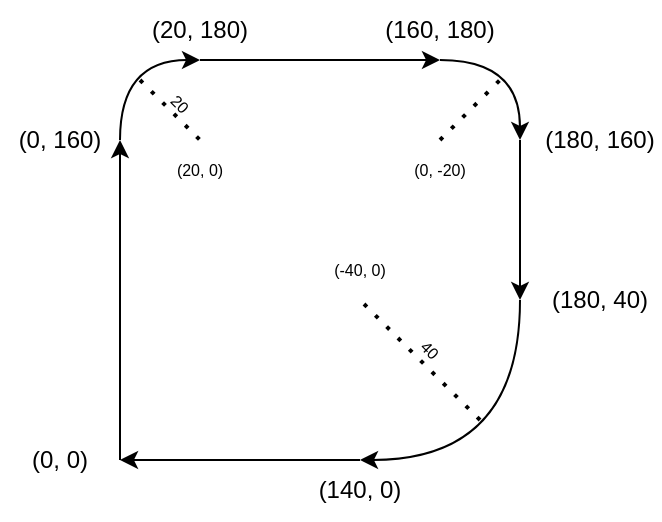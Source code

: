 <mxfile version="20.4.1" type="device"><diagram id="-Er_6FmudetIIS8iK5XE" name="Page-1"><mxGraphModel dx="569" dy="314" grid="1" gridSize="10" guides="1" tooltips="1" connect="1" arrows="1" fold="1" page="1" pageScale="1" pageWidth="850" pageHeight="1100" math="0" shadow="0"><root><mxCell id="0"/><mxCell id="1" parent="0"/><mxCell id="eY3GxmsfoF5abIlbO6g1-5" value="(0, 0)" style="text;html=1;strokeColor=none;fillColor=none;align=center;verticalAlign=middle;whiteSpace=wrap;rounded=0;" vertex="1" parent="1"><mxGeometry x="180" y="425" width="60" height="30" as="geometry"/></mxCell><mxCell id="eY3GxmsfoF5abIlbO6g1-6" value="" style="shape=image;html=1;verticalAlign=top;verticalLabelPosition=bottom;labelBackgroundColor=#ffffff;imageAspect=0;aspect=fixed;image=https://cdn0.iconfinder.com/data/icons/octicons/1024/primitive-dot-128.png" vertex="1" parent="1"><mxGeometry x="350" y="350" width="20" height="20" as="geometry"/></mxCell><mxCell id="eY3GxmsfoF5abIlbO6g1-9" value="" style="endArrow=classic;html=1;rounded=0;" edge="1" parent="1"><mxGeometry width="50" height="50" relative="1" as="geometry"><mxPoint x="240" y="440" as="sourcePoint"/><mxPoint x="240" y="280" as="targetPoint"/></mxGeometry></mxCell><mxCell id="eY3GxmsfoF5abIlbO6g1-10" value="(0, 160)" style="text;html=1;strokeColor=none;fillColor=none;align=center;verticalAlign=middle;whiteSpace=wrap;rounded=0;" vertex="1" parent="1"><mxGeometry x="180" y="265" width="60" height="30" as="geometry"/></mxCell><mxCell id="eY3GxmsfoF5abIlbO6g1-11" value="" style="shape=image;html=1;verticalAlign=top;verticalLabelPosition=bottom;labelBackgroundColor=#ffffff;imageAspect=0;aspect=fixed;image=https://cdn0.iconfinder.com/data/icons/octicons/1024/primitive-dot-128.png" vertex="1" parent="1"><mxGeometry x="270" y="270" width="20" height="20" as="geometry"/></mxCell><mxCell id="eY3GxmsfoF5abIlbO6g1-13" value="" style="curved=1;endArrow=classic;html=1;rounded=0;" edge="1" parent="1"><mxGeometry width="50" height="50" relative="1" as="geometry"><mxPoint x="240" y="280" as="sourcePoint"/><mxPoint x="280" y="240" as="targetPoint"/><Array as="points"><mxPoint x="240" y="240"/></Array></mxGeometry></mxCell><mxCell id="eY3GxmsfoF5abIlbO6g1-14" value="" style="endArrow=none;dashed=1;html=1;dashPattern=1 3;strokeWidth=2;rounded=0;" edge="1" parent="1"><mxGeometry width="50" height="50" relative="1" as="geometry"><mxPoint x="250" y="250" as="sourcePoint"/><mxPoint x="280" y="280" as="targetPoint"/></mxGeometry></mxCell><mxCell id="eY3GxmsfoF5abIlbO6g1-15" value="20" style="text;html=1;strokeColor=none;fillColor=none;align=center;verticalAlign=middle;whiteSpace=wrap;rounded=0;rotation=45;fontSize=8;" vertex="1" parent="1"><mxGeometry x="245" y="252.07" width="50" height="20" as="geometry"/></mxCell><mxCell id="eY3GxmsfoF5abIlbO6g1-16" value="(20, 180)" style="text;html=1;strokeColor=none;fillColor=none;align=center;verticalAlign=middle;whiteSpace=wrap;rounded=0;" vertex="1" parent="1"><mxGeometry x="250" y="210" width="60" height="30" as="geometry"/></mxCell><mxCell id="eY3GxmsfoF5abIlbO6g1-17" value="" style="endArrow=classic;html=1;rounded=0;exitX=0.5;exitY=1;exitDx=0;exitDy=0;" edge="1" parent="1" source="eY3GxmsfoF5abIlbO6g1-16"><mxGeometry width="50" height="50" relative="1" as="geometry"><mxPoint x="280" y="330" as="sourcePoint"/><mxPoint x="400" y="240" as="targetPoint"/></mxGeometry></mxCell><mxCell id="eY3GxmsfoF5abIlbO6g1-19" value="" style="curved=1;endArrow=classic;html=1;rounded=0;" edge="1" parent="1"><mxGeometry width="50" height="50" relative="1" as="geometry"><mxPoint x="400" y="240" as="sourcePoint"/><mxPoint x="440" y="280" as="targetPoint"/><Array as="points"><mxPoint x="400" y="240"/><mxPoint x="440" y="240"/></Array></mxGeometry></mxCell><mxCell id="eY3GxmsfoF5abIlbO6g1-20" value="" style="shape=image;html=1;verticalAlign=top;verticalLabelPosition=bottom;labelBackgroundColor=#ffffff;imageAspect=0;aspect=fixed;image=https://cdn0.iconfinder.com/data/icons/octicons/1024/primitive-dot-128.png" vertex="1" parent="1"><mxGeometry x="390" y="270" width="20" height="20" as="geometry"/></mxCell><mxCell id="eY3GxmsfoF5abIlbO6g1-21" value="(160, 180)" style="text;html=1;strokeColor=none;fillColor=none;align=center;verticalAlign=middle;whiteSpace=wrap;rounded=0;" vertex="1" parent="1"><mxGeometry x="370" y="210" width="60" height="30" as="geometry"/></mxCell><mxCell id="eY3GxmsfoF5abIlbO6g1-22" value="" style="endArrow=none;dashed=1;html=1;dashPattern=1 3;strokeWidth=2;rounded=0;" edge="1" parent="1"><mxGeometry width="50" height="50" relative="1" as="geometry"><mxPoint x="400" y="280" as="sourcePoint"/><mxPoint x="430" y="250" as="targetPoint"/></mxGeometry></mxCell><mxCell id="eY3GxmsfoF5abIlbO6g1-24" value="(180, 160)" style="text;html=1;strokeColor=none;fillColor=none;align=center;verticalAlign=middle;whiteSpace=wrap;rounded=0;" vertex="1" parent="1"><mxGeometry x="450" y="265" width="60" height="30" as="geometry"/></mxCell><mxCell id="eY3GxmsfoF5abIlbO6g1-26" value="" style="endArrow=classic;html=1;rounded=0;fontSize=9;" edge="1" parent="1"><mxGeometry width="50" height="50" relative="1" as="geometry"><mxPoint x="440" y="280" as="sourcePoint"/><mxPoint x="440" y="360" as="targetPoint"/></mxGeometry></mxCell><mxCell id="eY3GxmsfoF5abIlbO6g1-27" value="(20, 0)" style="text;html=1;strokeColor=none;fillColor=none;align=center;verticalAlign=middle;whiteSpace=wrap;rounded=0;fontSize=8;" vertex="1" parent="1"><mxGeometry x="250" y="280" width="60" height="30" as="geometry"/></mxCell><mxCell id="eY3GxmsfoF5abIlbO6g1-28" value="(0, -20)" style="text;html=1;strokeColor=none;fillColor=none;align=center;verticalAlign=middle;whiteSpace=wrap;rounded=0;fontSize=8;" vertex="1" parent="1"><mxGeometry x="370" y="280" width="60" height="30" as="geometry"/></mxCell><mxCell id="eY3GxmsfoF5abIlbO6g1-29" value="(-40, 0)" style="text;html=1;strokeColor=none;fillColor=none;align=center;verticalAlign=middle;whiteSpace=wrap;rounded=0;fontSize=8;" vertex="1" parent="1"><mxGeometry x="330" y="330" width="60" height="30" as="geometry"/></mxCell><mxCell id="eY3GxmsfoF5abIlbO6g1-31" value="" style="curved=1;endArrow=classic;html=1;rounded=0;fontSize=8;" edge="1" parent="1"><mxGeometry width="50" height="50" relative="1" as="geometry"><mxPoint x="440" y="360" as="sourcePoint"/><mxPoint x="360" y="440" as="targetPoint"/><Array as="points"><mxPoint x="440" y="440"/></Array></mxGeometry></mxCell><mxCell id="eY3GxmsfoF5abIlbO6g1-32" value="" style="endArrow=classic;html=1;rounded=0;fontSize=8;entryX=1;entryY=0.5;entryDx=0;entryDy=0;" edge="1" parent="1" target="eY3GxmsfoF5abIlbO6g1-5"><mxGeometry width="50" height="50" relative="1" as="geometry"><mxPoint x="360" y="440" as="sourcePoint"/><mxPoint x="330" y="330" as="targetPoint"/></mxGeometry></mxCell><mxCell id="eY3GxmsfoF5abIlbO6g1-33" value="(180, 40)" style="text;html=1;strokeColor=none;fillColor=none;align=center;verticalAlign=middle;whiteSpace=wrap;rounded=0;" vertex="1" parent="1"><mxGeometry x="450" y="345" width="60" height="30" as="geometry"/></mxCell><mxCell id="eY3GxmsfoF5abIlbO6g1-34" value="(140, 0)" style="text;html=1;strokeColor=none;fillColor=none;align=center;verticalAlign=middle;whiteSpace=wrap;rounded=0;" vertex="1" parent="1"><mxGeometry x="330" y="440" width="60" height="30" as="geometry"/></mxCell><mxCell id="eY3GxmsfoF5abIlbO6g1-35" value="" style="endArrow=none;dashed=1;html=1;dashPattern=1 3;strokeWidth=2;rounded=0;fontSize=8;" edge="1" parent="1"><mxGeometry width="50" height="50" relative="1" as="geometry"><mxPoint x="420" y="420" as="sourcePoint"/><mxPoint x="360" y="360" as="targetPoint"/></mxGeometry></mxCell><mxCell id="eY3GxmsfoF5abIlbO6g1-39" value="40" style="text;html=1;strokeColor=none;fillColor=none;align=center;verticalAlign=middle;whiteSpace=wrap;rounded=0;rotation=45;fontSize=8;" vertex="1" parent="1"><mxGeometry x="370" y="375" width="50" height="20" as="geometry"/></mxCell></root></mxGraphModel></diagram></mxfile>